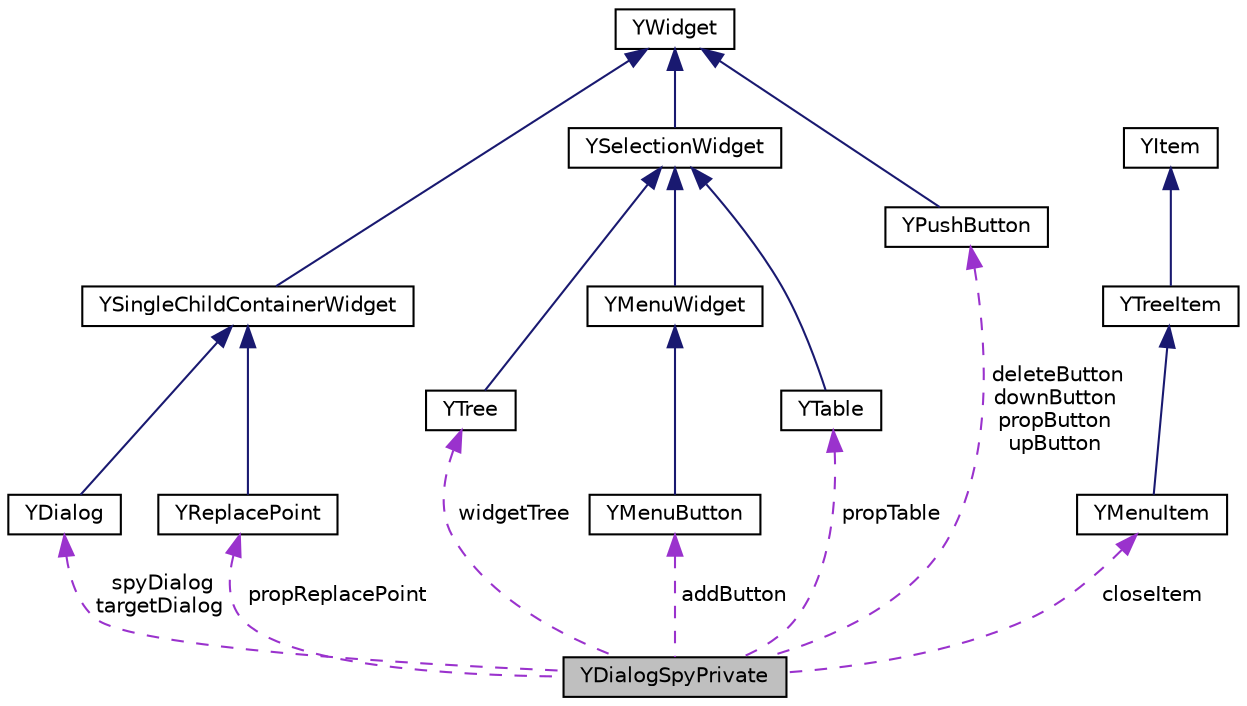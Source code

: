digraph "YDialogSpyPrivate"
{
 // LATEX_PDF_SIZE
  edge [fontname="Helvetica",fontsize="10",labelfontname="Helvetica",labelfontsize="10"];
  node [fontname="Helvetica",fontsize="10",shape=record];
  Node1 [label="YDialogSpyPrivate",height=0.2,width=0.4,color="black", fillcolor="grey75", style="filled", fontcolor="black",tooltip=" "];
  Node2 -> Node1 [dir="back",color="darkorchid3",fontsize="10",style="dashed",label=" spyDialog\ntargetDialog" ,fontname="Helvetica"];
  Node2 [label="YDialog",height=0.2,width=0.4,color="black", fillcolor="white", style="filled",URL="$classYDialog.html",tooltip=" "];
  Node3 -> Node2 [dir="back",color="midnightblue",fontsize="10",style="solid",fontname="Helvetica"];
  Node3 [label="YSingleChildContainerWidget",height=0.2,width=0.4,color="black", fillcolor="white", style="filled",URL="$classYSingleChildContainerWidget.html",tooltip=" "];
  Node4 -> Node3 [dir="back",color="midnightblue",fontsize="10",style="solid",fontname="Helvetica"];
  Node4 [label="YWidget",height=0.2,width=0.4,color="black", fillcolor="white", style="filled",URL="$classYWidget.html",tooltip=" "];
  Node5 -> Node1 [dir="back",color="darkorchid3",fontsize="10",style="dashed",label=" widgetTree" ,fontname="Helvetica"];
  Node5 [label="YTree",height=0.2,width=0.4,color="black", fillcolor="white", style="filled",URL="$classYTree.html",tooltip=" "];
  Node6 -> Node5 [dir="back",color="midnightblue",fontsize="10",style="solid",fontname="Helvetica"];
  Node6 [label="YSelectionWidget",height=0.2,width=0.4,color="black", fillcolor="white", style="filled",URL="$classYSelectionWidget.html",tooltip=" "];
  Node4 -> Node6 [dir="back",color="midnightblue",fontsize="10",style="solid",fontname="Helvetica"];
  Node7 -> Node1 [dir="back",color="darkorchid3",fontsize="10",style="dashed",label=" deleteButton\ndownButton\npropButton\nupButton" ,fontname="Helvetica"];
  Node7 [label="YPushButton",height=0.2,width=0.4,color="black", fillcolor="white", style="filled",URL="$classYPushButton.html",tooltip=" "];
  Node4 -> Node7 [dir="back",color="midnightblue",fontsize="10",style="solid",fontname="Helvetica"];
  Node8 -> Node1 [dir="back",color="darkorchid3",fontsize="10",style="dashed",label=" addButton" ,fontname="Helvetica"];
  Node8 [label="YMenuButton",height=0.2,width=0.4,color="black", fillcolor="white", style="filled",URL="$classYMenuButton.html",tooltip=" "];
  Node9 -> Node8 [dir="back",color="midnightblue",fontsize="10",style="solid",fontname="Helvetica"];
  Node9 [label="YMenuWidget",height=0.2,width=0.4,color="black", fillcolor="white", style="filled",URL="$classYMenuWidget.html",tooltip=" "];
  Node6 -> Node9 [dir="back",color="midnightblue",fontsize="10",style="solid",fontname="Helvetica"];
  Node10 -> Node1 [dir="back",color="darkorchid3",fontsize="10",style="dashed",label=" propReplacePoint" ,fontname="Helvetica"];
  Node10 [label="YReplacePoint",height=0.2,width=0.4,color="black", fillcolor="white", style="filled",URL="$classYReplacePoint.html",tooltip=" "];
  Node3 -> Node10 [dir="back",color="midnightblue",fontsize="10",style="solid",fontname="Helvetica"];
  Node11 -> Node1 [dir="back",color="darkorchid3",fontsize="10",style="dashed",label=" propTable" ,fontname="Helvetica"];
  Node11 [label="YTable",height=0.2,width=0.4,color="black", fillcolor="white", style="filled",URL="$classYTable.html",tooltip=" "];
  Node6 -> Node11 [dir="back",color="midnightblue",fontsize="10",style="solid",fontname="Helvetica"];
  Node12 -> Node1 [dir="back",color="darkorchid3",fontsize="10",style="dashed",label=" closeItem" ,fontname="Helvetica"];
  Node12 [label="YMenuItem",height=0.2,width=0.4,color="black", fillcolor="white", style="filled",URL="$classYMenuItem.html",tooltip=" "];
  Node13 -> Node12 [dir="back",color="midnightblue",fontsize="10",style="solid",fontname="Helvetica"];
  Node13 [label="YTreeItem",height=0.2,width=0.4,color="black", fillcolor="white", style="filled",URL="$classYTreeItem.html",tooltip=" "];
  Node14 -> Node13 [dir="back",color="midnightblue",fontsize="10",style="solid",fontname="Helvetica"];
  Node14 [label="YItem",height=0.2,width=0.4,color="black", fillcolor="white", style="filled",URL="$classYItem.html",tooltip=" "];
}
